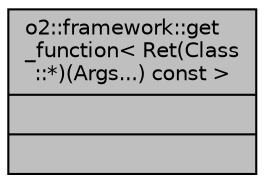 digraph "o2::framework::get_function&lt; Ret(Class::*)(Args...) const &gt;"
{
 // INTERACTIVE_SVG=YES
  bgcolor="transparent";
  edge [fontname="Helvetica",fontsize="10",labelfontname="Helvetica",labelfontsize="10"];
  node [fontname="Helvetica",fontsize="10",shape=record];
  Node1 [label="{o2::framework::get\l_function\< Ret(Class\l::*)(Args...) const \>\n||}",height=0.2,width=0.4,color="black", fillcolor="grey75", style="filled", fontcolor="black"];
}
